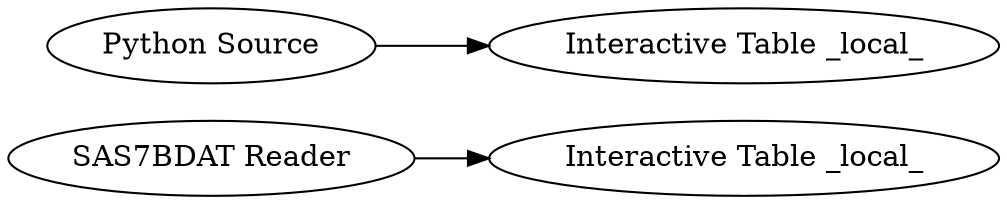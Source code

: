 digraph {
	1053 [label="Interactive Table _local_"]
	1054 [label="Python Source"]
	1055 [label="Interactive Table _local_"]
	1056 [label="SAS7BDAT Reader"]
	1054 -> 1055
	1056 -> 1053
	rankdir=LR
}
